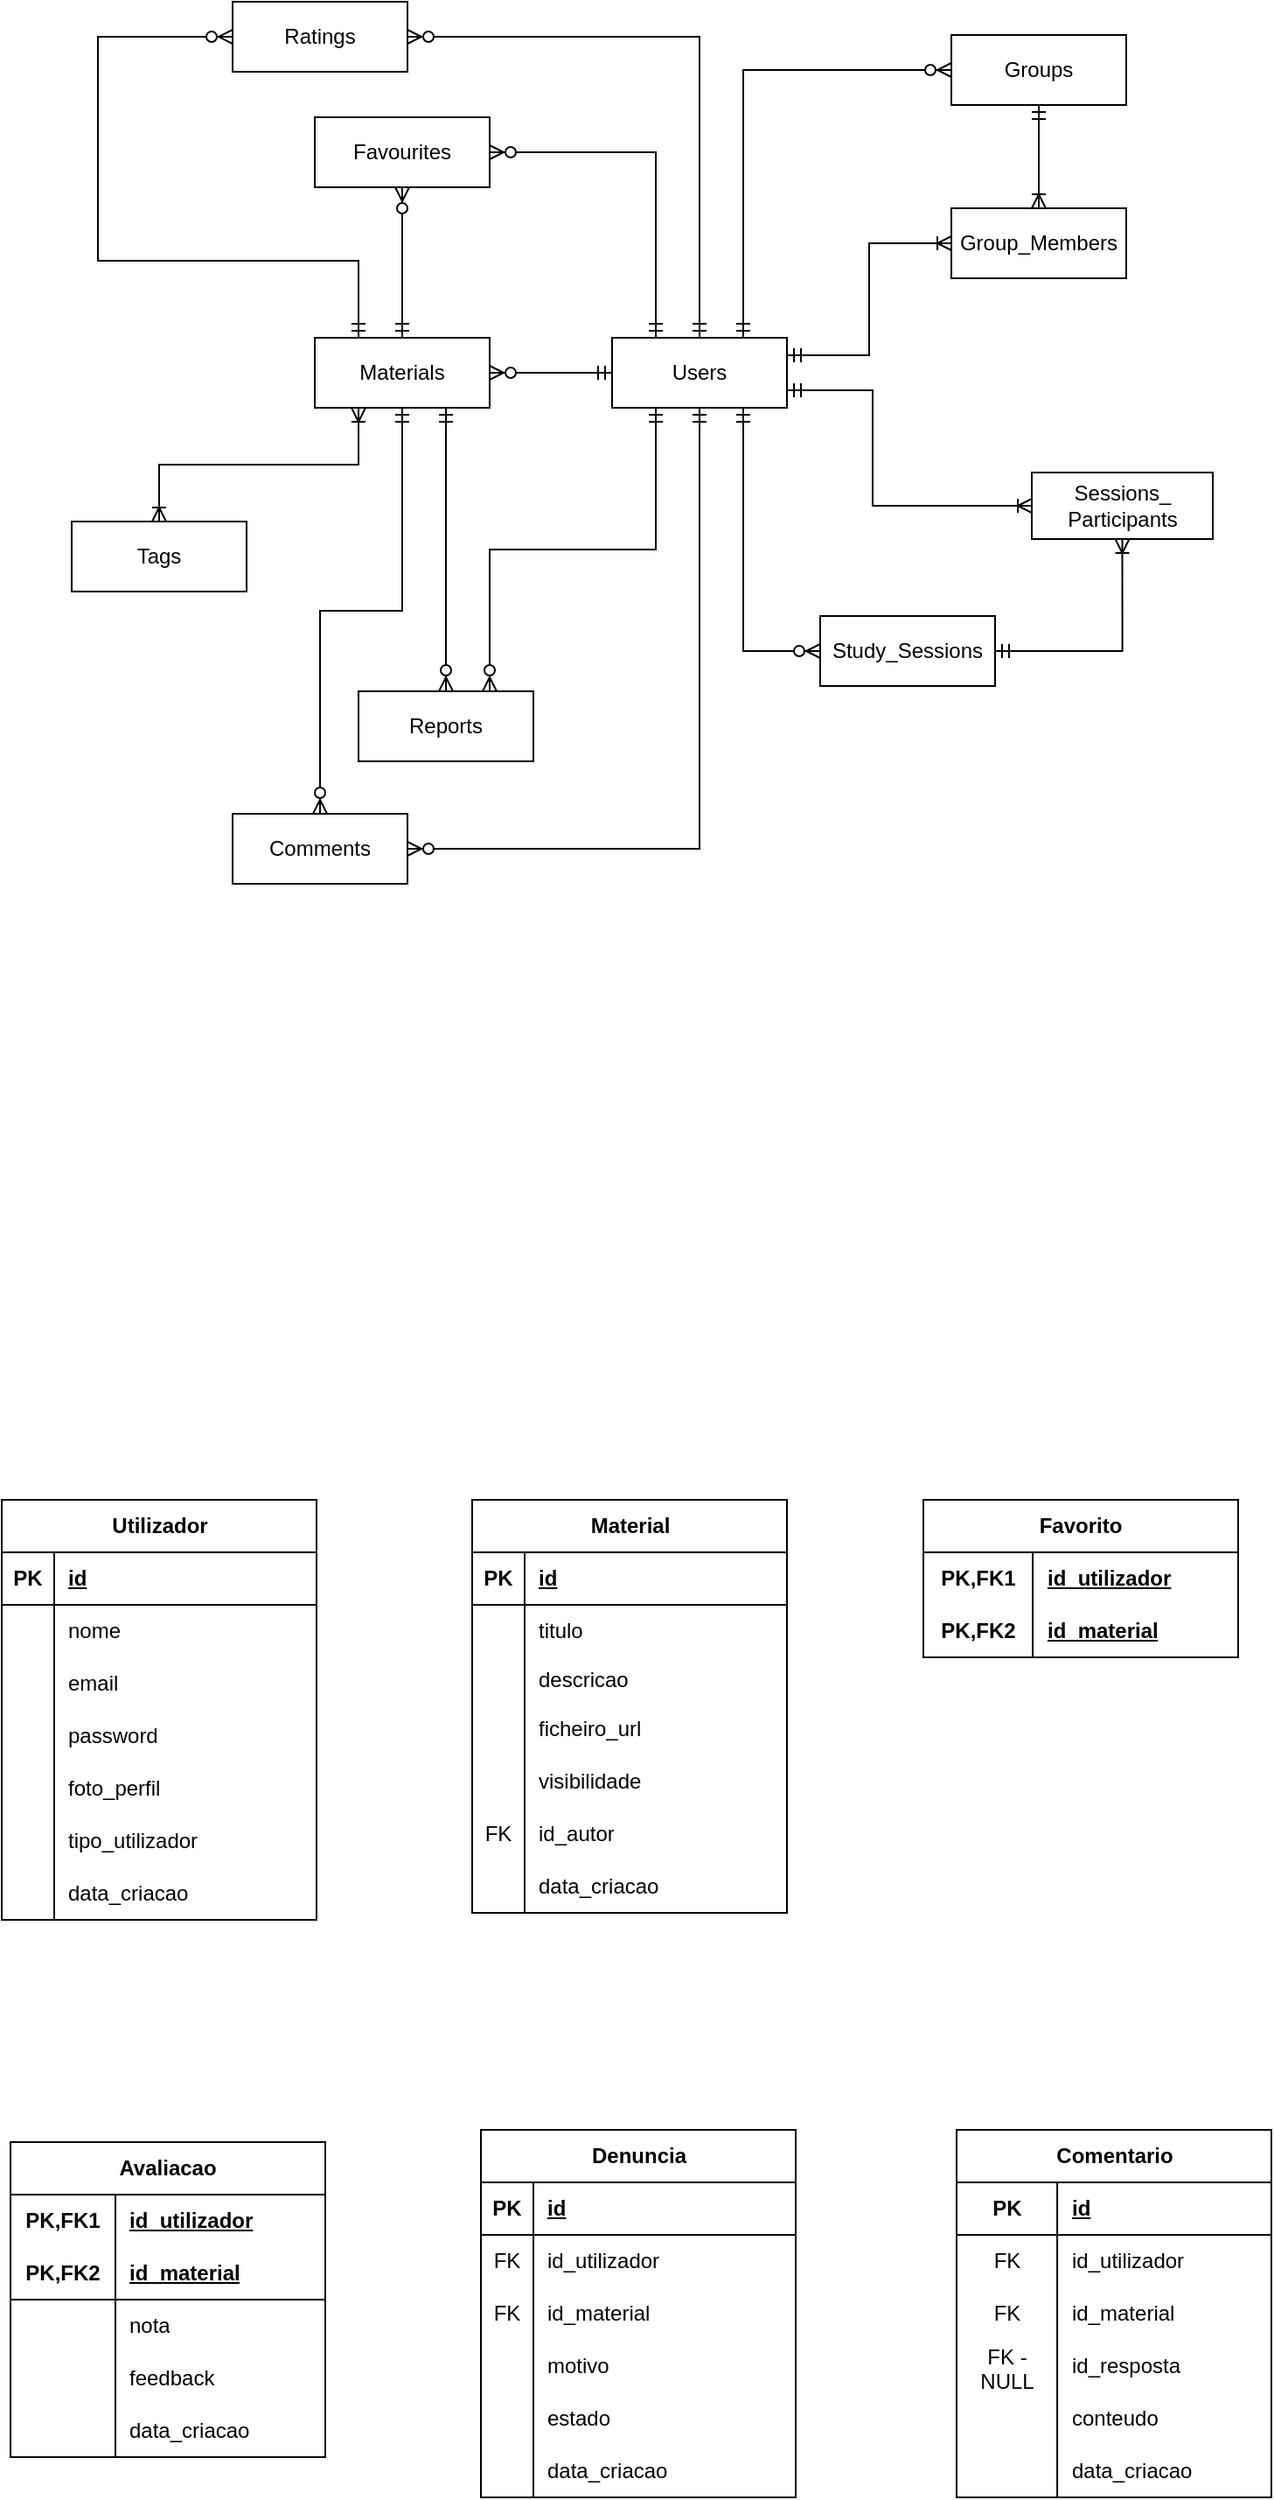 <mxfile version="22.1.2" type="device">
  <diagram name="Página-1" id="BXjKHU6i_NFkCIAxkXsa">
    <mxGraphModel dx="1288" dy="1812" grid="0" gridSize="10" guides="1" tooltips="1" connect="1" arrows="1" fold="1" page="1" pageScale="1" pageWidth="827" pageHeight="1169" math="0" shadow="0">
      <root>
        <mxCell id="0" />
        <mxCell id="1" parent="0" />
        <mxCell id="q8Lr4Dt9qT4vP38lxmHz-1" value="Utilizador" style="shape=table;startSize=30;container=1;collapsible=1;childLayout=tableLayout;fixedRows=1;rowLines=0;fontStyle=1;align=center;resizeLast=1;html=1;" vertex="1" parent="1">
          <mxGeometry x="39" y="71" width="180" height="240" as="geometry" />
        </mxCell>
        <mxCell id="q8Lr4Dt9qT4vP38lxmHz-2" value="" style="shape=tableRow;horizontal=0;startSize=0;swimlaneHead=0;swimlaneBody=0;fillColor=none;collapsible=0;dropTarget=0;points=[[0,0.5],[1,0.5]];portConstraint=eastwest;top=0;left=0;right=0;bottom=1;" vertex="1" parent="q8Lr4Dt9qT4vP38lxmHz-1">
          <mxGeometry y="30" width="180" height="30" as="geometry" />
        </mxCell>
        <mxCell id="q8Lr4Dt9qT4vP38lxmHz-3" value="PK" style="shape=partialRectangle;connectable=0;fillColor=none;top=0;left=0;bottom=0;right=0;fontStyle=1;overflow=hidden;whiteSpace=wrap;html=1;" vertex="1" parent="q8Lr4Dt9qT4vP38lxmHz-2">
          <mxGeometry width="30" height="30" as="geometry">
            <mxRectangle width="30" height="30" as="alternateBounds" />
          </mxGeometry>
        </mxCell>
        <mxCell id="q8Lr4Dt9qT4vP38lxmHz-4" value="id" style="shape=partialRectangle;connectable=0;fillColor=none;top=0;left=0;bottom=0;right=0;align=left;spacingLeft=6;fontStyle=5;overflow=hidden;whiteSpace=wrap;html=1;" vertex="1" parent="q8Lr4Dt9qT4vP38lxmHz-2">
          <mxGeometry x="30" width="150" height="30" as="geometry">
            <mxRectangle width="150" height="30" as="alternateBounds" />
          </mxGeometry>
        </mxCell>
        <mxCell id="q8Lr4Dt9qT4vP38lxmHz-5" value="" style="shape=tableRow;horizontal=0;startSize=0;swimlaneHead=0;swimlaneBody=0;fillColor=none;collapsible=0;dropTarget=0;points=[[0,0.5],[1,0.5]];portConstraint=eastwest;top=0;left=0;right=0;bottom=0;" vertex="1" parent="q8Lr4Dt9qT4vP38lxmHz-1">
          <mxGeometry y="60" width="180" height="30" as="geometry" />
        </mxCell>
        <mxCell id="q8Lr4Dt9qT4vP38lxmHz-6" value="" style="shape=partialRectangle;connectable=0;fillColor=none;top=0;left=0;bottom=0;right=0;editable=1;overflow=hidden;whiteSpace=wrap;html=1;" vertex="1" parent="q8Lr4Dt9qT4vP38lxmHz-5">
          <mxGeometry width="30" height="30" as="geometry">
            <mxRectangle width="30" height="30" as="alternateBounds" />
          </mxGeometry>
        </mxCell>
        <mxCell id="q8Lr4Dt9qT4vP38lxmHz-7" value="nome" style="shape=partialRectangle;connectable=0;fillColor=none;top=0;left=0;bottom=0;right=0;align=left;spacingLeft=6;overflow=hidden;whiteSpace=wrap;html=1;" vertex="1" parent="q8Lr4Dt9qT4vP38lxmHz-5">
          <mxGeometry x="30" width="150" height="30" as="geometry">
            <mxRectangle width="150" height="30" as="alternateBounds" />
          </mxGeometry>
        </mxCell>
        <mxCell id="q8Lr4Dt9qT4vP38lxmHz-8" value="" style="shape=tableRow;horizontal=0;startSize=0;swimlaneHead=0;swimlaneBody=0;fillColor=none;collapsible=0;dropTarget=0;points=[[0,0.5],[1,0.5]];portConstraint=eastwest;top=0;left=0;right=0;bottom=0;" vertex="1" parent="q8Lr4Dt9qT4vP38lxmHz-1">
          <mxGeometry y="90" width="180" height="30" as="geometry" />
        </mxCell>
        <mxCell id="q8Lr4Dt9qT4vP38lxmHz-9" value="" style="shape=partialRectangle;connectable=0;fillColor=none;top=0;left=0;bottom=0;right=0;editable=1;overflow=hidden;whiteSpace=wrap;html=1;" vertex="1" parent="q8Lr4Dt9qT4vP38lxmHz-8">
          <mxGeometry width="30" height="30" as="geometry">
            <mxRectangle width="30" height="30" as="alternateBounds" />
          </mxGeometry>
        </mxCell>
        <mxCell id="q8Lr4Dt9qT4vP38lxmHz-10" value="email" style="shape=partialRectangle;connectable=0;fillColor=none;top=0;left=0;bottom=0;right=0;align=left;spacingLeft=6;overflow=hidden;whiteSpace=wrap;html=1;" vertex="1" parent="q8Lr4Dt9qT4vP38lxmHz-8">
          <mxGeometry x="30" width="150" height="30" as="geometry">
            <mxRectangle width="150" height="30" as="alternateBounds" />
          </mxGeometry>
        </mxCell>
        <mxCell id="q8Lr4Dt9qT4vP38lxmHz-11" value="" style="shape=tableRow;horizontal=0;startSize=0;swimlaneHead=0;swimlaneBody=0;fillColor=none;collapsible=0;dropTarget=0;points=[[0,0.5],[1,0.5]];portConstraint=eastwest;top=0;left=0;right=0;bottom=0;" vertex="1" parent="q8Lr4Dt9qT4vP38lxmHz-1">
          <mxGeometry y="120" width="180" height="30" as="geometry" />
        </mxCell>
        <mxCell id="q8Lr4Dt9qT4vP38lxmHz-12" value="" style="shape=partialRectangle;connectable=0;fillColor=none;top=0;left=0;bottom=0;right=0;editable=1;overflow=hidden;whiteSpace=wrap;html=1;" vertex="1" parent="q8Lr4Dt9qT4vP38lxmHz-11">
          <mxGeometry width="30" height="30" as="geometry">
            <mxRectangle width="30" height="30" as="alternateBounds" />
          </mxGeometry>
        </mxCell>
        <mxCell id="q8Lr4Dt9qT4vP38lxmHz-13" value="password" style="shape=partialRectangle;connectable=0;fillColor=none;top=0;left=0;bottom=0;right=0;align=left;spacingLeft=6;overflow=hidden;whiteSpace=wrap;html=1;" vertex="1" parent="q8Lr4Dt9qT4vP38lxmHz-11">
          <mxGeometry x="30" width="150" height="30" as="geometry">
            <mxRectangle width="150" height="30" as="alternateBounds" />
          </mxGeometry>
        </mxCell>
        <mxCell id="q8Lr4Dt9qT4vP38lxmHz-14" value="" style="shape=tableRow;horizontal=0;startSize=0;swimlaneHead=0;swimlaneBody=0;fillColor=none;collapsible=0;dropTarget=0;points=[[0,0.5],[1,0.5]];portConstraint=eastwest;top=0;left=0;right=0;bottom=0;" vertex="1" parent="q8Lr4Dt9qT4vP38lxmHz-1">
          <mxGeometry y="150" width="180" height="30" as="geometry" />
        </mxCell>
        <mxCell id="q8Lr4Dt9qT4vP38lxmHz-15" value="" style="shape=partialRectangle;connectable=0;fillColor=none;top=0;left=0;bottom=0;right=0;editable=1;overflow=hidden;whiteSpace=wrap;html=1;" vertex="1" parent="q8Lr4Dt9qT4vP38lxmHz-14">
          <mxGeometry width="30" height="30" as="geometry">
            <mxRectangle width="30" height="30" as="alternateBounds" />
          </mxGeometry>
        </mxCell>
        <mxCell id="q8Lr4Dt9qT4vP38lxmHz-16" value="foto_perfil" style="shape=partialRectangle;connectable=0;fillColor=none;top=0;left=0;bottom=0;right=0;align=left;spacingLeft=6;overflow=hidden;whiteSpace=wrap;html=1;" vertex="1" parent="q8Lr4Dt9qT4vP38lxmHz-14">
          <mxGeometry x="30" width="150" height="30" as="geometry">
            <mxRectangle width="150" height="30" as="alternateBounds" />
          </mxGeometry>
        </mxCell>
        <mxCell id="q8Lr4Dt9qT4vP38lxmHz-17" value="" style="shape=tableRow;horizontal=0;startSize=0;swimlaneHead=0;swimlaneBody=0;fillColor=none;collapsible=0;dropTarget=0;points=[[0,0.5],[1,0.5]];portConstraint=eastwest;top=0;left=0;right=0;bottom=0;" vertex="1" parent="q8Lr4Dt9qT4vP38lxmHz-1">
          <mxGeometry y="180" width="180" height="30" as="geometry" />
        </mxCell>
        <mxCell id="q8Lr4Dt9qT4vP38lxmHz-18" value="" style="shape=partialRectangle;connectable=0;fillColor=none;top=0;left=0;bottom=0;right=0;editable=1;overflow=hidden;whiteSpace=wrap;html=1;" vertex="1" parent="q8Lr4Dt9qT4vP38lxmHz-17">
          <mxGeometry width="30" height="30" as="geometry">
            <mxRectangle width="30" height="30" as="alternateBounds" />
          </mxGeometry>
        </mxCell>
        <mxCell id="q8Lr4Dt9qT4vP38lxmHz-19" value="tipo_utilizador" style="shape=partialRectangle;connectable=0;fillColor=none;top=0;left=0;bottom=0;right=0;align=left;spacingLeft=6;overflow=hidden;whiteSpace=wrap;html=1;" vertex="1" parent="q8Lr4Dt9qT4vP38lxmHz-17">
          <mxGeometry x="30" width="150" height="30" as="geometry">
            <mxRectangle width="150" height="30" as="alternateBounds" />
          </mxGeometry>
        </mxCell>
        <mxCell id="q8Lr4Dt9qT4vP38lxmHz-20" value="" style="shape=tableRow;horizontal=0;startSize=0;swimlaneHead=0;swimlaneBody=0;fillColor=none;collapsible=0;dropTarget=0;points=[[0,0.5],[1,0.5]];portConstraint=eastwest;top=0;left=0;right=0;bottom=0;" vertex="1" parent="q8Lr4Dt9qT4vP38lxmHz-1">
          <mxGeometry y="210" width="180" height="30" as="geometry" />
        </mxCell>
        <mxCell id="q8Lr4Dt9qT4vP38lxmHz-21" value="" style="shape=partialRectangle;connectable=0;fillColor=none;top=0;left=0;bottom=0;right=0;editable=1;overflow=hidden;whiteSpace=wrap;html=1;" vertex="1" parent="q8Lr4Dt9qT4vP38lxmHz-20">
          <mxGeometry width="30" height="30" as="geometry">
            <mxRectangle width="30" height="30" as="alternateBounds" />
          </mxGeometry>
        </mxCell>
        <mxCell id="q8Lr4Dt9qT4vP38lxmHz-22" value="data_criacao" style="shape=partialRectangle;connectable=0;fillColor=none;top=0;left=0;bottom=0;right=0;align=left;spacingLeft=6;overflow=hidden;whiteSpace=wrap;html=1;" vertex="1" parent="q8Lr4Dt9qT4vP38lxmHz-20">
          <mxGeometry x="30" width="150" height="30" as="geometry">
            <mxRectangle width="150" height="30" as="alternateBounds" />
          </mxGeometry>
        </mxCell>
        <mxCell id="q8Lr4Dt9qT4vP38lxmHz-23" value="Material" style="shape=table;startSize=30;container=1;collapsible=1;childLayout=tableLayout;fixedRows=1;rowLines=0;fontStyle=1;align=center;resizeLast=1;html=1;" vertex="1" parent="1">
          <mxGeometry x="308" y="71" width="180" height="236" as="geometry" />
        </mxCell>
        <mxCell id="q8Lr4Dt9qT4vP38lxmHz-24" value="" style="shape=tableRow;horizontal=0;startSize=0;swimlaneHead=0;swimlaneBody=0;fillColor=none;collapsible=0;dropTarget=0;points=[[0,0.5],[1,0.5]];portConstraint=eastwest;top=0;left=0;right=0;bottom=1;" vertex="1" parent="q8Lr4Dt9qT4vP38lxmHz-23">
          <mxGeometry y="30" width="180" height="30" as="geometry" />
        </mxCell>
        <mxCell id="q8Lr4Dt9qT4vP38lxmHz-25" value="PK" style="shape=partialRectangle;connectable=0;fillColor=none;top=0;left=0;bottom=0;right=0;fontStyle=1;overflow=hidden;whiteSpace=wrap;html=1;" vertex="1" parent="q8Lr4Dt9qT4vP38lxmHz-24">
          <mxGeometry width="30" height="30" as="geometry">
            <mxRectangle width="30" height="30" as="alternateBounds" />
          </mxGeometry>
        </mxCell>
        <mxCell id="q8Lr4Dt9qT4vP38lxmHz-26" value="id" style="shape=partialRectangle;connectable=0;fillColor=none;top=0;left=0;bottom=0;right=0;align=left;spacingLeft=6;fontStyle=5;overflow=hidden;whiteSpace=wrap;html=1;" vertex="1" parent="q8Lr4Dt9qT4vP38lxmHz-24">
          <mxGeometry x="30" width="150" height="30" as="geometry">
            <mxRectangle width="150" height="30" as="alternateBounds" />
          </mxGeometry>
        </mxCell>
        <mxCell id="q8Lr4Dt9qT4vP38lxmHz-27" value="" style="shape=tableRow;horizontal=0;startSize=0;swimlaneHead=0;swimlaneBody=0;fillColor=none;collapsible=0;dropTarget=0;points=[[0,0.5],[1,0.5]];portConstraint=eastwest;top=0;left=0;right=0;bottom=0;" vertex="1" parent="q8Lr4Dt9qT4vP38lxmHz-23">
          <mxGeometry y="60" width="180" height="30" as="geometry" />
        </mxCell>
        <mxCell id="q8Lr4Dt9qT4vP38lxmHz-28" value="" style="shape=partialRectangle;connectable=0;fillColor=none;top=0;left=0;bottom=0;right=0;editable=1;overflow=hidden;whiteSpace=wrap;html=1;" vertex="1" parent="q8Lr4Dt9qT4vP38lxmHz-27">
          <mxGeometry width="30" height="30" as="geometry">
            <mxRectangle width="30" height="30" as="alternateBounds" />
          </mxGeometry>
        </mxCell>
        <mxCell id="q8Lr4Dt9qT4vP38lxmHz-29" value="titulo" style="shape=partialRectangle;connectable=0;fillColor=none;top=0;left=0;bottom=0;right=0;align=left;spacingLeft=6;overflow=hidden;whiteSpace=wrap;html=1;" vertex="1" parent="q8Lr4Dt9qT4vP38lxmHz-27">
          <mxGeometry x="30" width="150" height="30" as="geometry">
            <mxRectangle width="150" height="30" as="alternateBounds" />
          </mxGeometry>
        </mxCell>
        <mxCell id="q8Lr4Dt9qT4vP38lxmHz-30" value="" style="shape=tableRow;horizontal=0;startSize=0;swimlaneHead=0;swimlaneBody=0;fillColor=none;collapsible=0;dropTarget=0;points=[[0,0.5],[1,0.5]];portConstraint=eastwest;top=0;left=0;right=0;bottom=0;" vertex="1" parent="q8Lr4Dt9qT4vP38lxmHz-23">
          <mxGeometry y="90" width="180" height="26" as="geometry" />
        </mxCell>
        <mxCell id="q8Lr4Dt9qT4vP38lxmHz-31" value="" style="shape=partialRectangle;connectable=0;fillColor=none;top=0;left=0;bottom=0;right=0;editable=1;overflow=hidden;whiteSpace=wrap;html=1;" vertex="1" parent="q8Lr4Dt9qT4vP38lxmHz-30">
          <mxGeometry width="30" height="26" as="geometry">
            <mxRectangle width="30" height="26" as="alternateBounds" />
          </mxGeometry>
        </mxCell>
        <mxCell id="q8Lr4Dt9qT4vP38lxmHz-32" value="descricao" style="shape=partialRectangle;connectable=0;fillColor=none;top=0;left=0;bottom=0;right=0;align=left;spacingLeft=6;overflow=hidden;whiteSpace=wrap;html=1;" vertex="1" parent="q8Lr4Dt9qT4vP38lxmHz-30">
          <mxGeometry x="30" width="150" height="26" as="geometry">
            <mxRectangle width="150" height="26" as="alternateBounds" />
          </mxGeometry>
        </mxCell>
        <mxCell id="q8Lr4Dt9qT4vP38lxmHz-33" value="" style="shape=tableRow;horizontal=0;startSize=0;swimlaneHead=0;swimlaneBody=0;fillColor=none;collapsible=0;dropTarget=0;points=[[0,0.5],[1,0.5]];portConstraint=eastwest;top=0;left=0;right=0;bottom=0;" vertex="1" parent="q8Lr4Dt9qT4vP38lxmHz-23">
          <mxGeometry y="116" width="180" height="30" as="geometry" />
        </mxCell>
        <mxCell id="q8Lr4Dt9qT4vP38lxmHz-34" value="" style="shape=partialRectangle;connectable=0;fillColor=none;top=0;left=0;bottom=0;right=0;editable=1;overflow=hidden;whiteSpace=wrap;html=1;" vertex="1" parent="q8Lr4Dt9qT4vP38lxmHz-33">
          <mxGeometry width="30" height="30" as="geometry">
            <mxRectangle width="30" height="30" as="alternateBounds" />
          </mxGeometry>
        </mxCell>
        <mxCell id="q8Lr4Dt9qT4vP38lxmHz-35" value="ficheiro_url" style="shape=partialRectangle;connectable=0;fillColor=none;top=0;left=0;bottom=0;right=0;align=left;spacingLeft=6;overflow=hidden;whiteSpace=wrap;html=1;" vertex="1" parent="q8Lr4Dt9qT4vP38lxmHz-33">
          <mxGeometry x="30" width="150" height="30" as="geometry">
            <mxRectangle width="150" height="30" as="alternateBounds" />
          </mxGeometry>
        </mxCell>
        <mxCell id="q8Lr4Dt9qT4vP38lxmHz-36" value="" style="shape=tableRow;horizontal=0;startSize=0;swimlaneHead=0;swimlaneBody=0;fillColor=none;collapsible=0;dropTarget=0;points=[[0,0.5],[1,0.5]];portConstraint=eastwest;top=0;left=0;right=0;bottom=0;" vertex="1" parent="q8Lr4Dt9qT4vP38lxmHz-23">
          <mxGeometry y="146" width="180" height="30" as="geometry" />
        </mxCell>
        <mxCell id="q8Lr4Dt9qT4vP38lxmHz-37" value="" style="shape=partialRectangle;connectable=0;fillColor=none;top=0;left=0;bottom=0;right=0;editable=1;overflow=hidden;whiteSpace=wrap;html=1;" vertex="1" parent="q8Lr4Dt9qT4vP38lxmHz-36">
          <mxGeometry width="30" height="30" as="geometry">
            <mxRectangle width="30" height="30" as="alternateBounds" />
          </mxGeometry>
        </mxCell>
        <mxCell id="q8Lr4Dt9qT4vP38lxmHz-38" value="visibilidade" style="shape=partialRectangle;connectable=0;fillColor=none;top=0;left=0;bottom=0;right=0;align=left;spacingLeft=6;overflow=hidden;whiteSpace=wrap;html=1;" vertex="1" parent="q8Lr4Dt9qT4vP38lxmHz-36">
          <mxGeometry x="30" width="150" height="30" as="geometry">
            <mxRectangle width="150" height="30" as="alternateBounds" />
          </mxGeometry>
        </mxCell>
        <mxCell id="q8Lr4Dt9qT4vP38lxmHz-39" value="" style="shape=tableRow;horizontal=0;startSize=0;swimlaneHead=0;swimlaneBody=0;fillColor=none;collapsible=0;dropTarget=0;points=[[0,0.5],[1,0.5]];portConstraint=eastwest;top=0;left=0;right=0;bottom=0;" vertex="1" parent="q8Lr4Dt9qT4vP38lxmHz-23">
          <mxGeometry y="176" width="180" height="30" as="geometry" />
        </mxCell>
        <mxCell id="q8Lr4Dt9qT4vP38lxmHz-40" value="FK" style="shape=partialRectangle;connectable=0;fillColor=none;top=0;left=0;bottom=0;right=0;editable=1;overflow=hidden;whiteSpace=wrap;html=1;" vertex="1" parent="q8Lr4Dt9qT4vP38lxmHz-39">
          <mxGeometry width="30" height="30" as="geometry">
            <mxRectangle width="30" height="30" as="alternateBounds" />
          </mxGeometry>
        </mxCell>
        <mxCell id="q8Lr4Dt9qT4vP38lxmHz-41" value="id_autor" style="shape=partialRectangle;connectable=0;fillColor=none;top=0;left=0;bottom=0;right=0;align=left;spacingLeft=6;overflow=hidden;whiteSpace=wrap;html=1;" vertex="1" parent="q8Lr4Dt9qT4vP38lxmHz-39">
          <mxGeometry x="30" width="150" height="30" as="geometry">
            <mxRectangle width="150" height="30" as="alternateBounds" />
          </mxGeometry>
        </mxCell>
        <mxCell id="q8Lr4Dt9qT4vP38lxmHz-45" value="" style="shape=tableRow;horizontal=0;startSize=0;swimlaneHead=0;swimlaneBody=0;fillColor=none;collapsible=0;dropTarget=0;points=[[0,0.5],[1,0.5]];portConstraint=eastwest;top=0;left=0;right=0;bottom=0;" vertex="1" parent="q8Lr4Dt9qT4vP38lxmHz-23">
          <mxGeometry y="206" width="180" height="30" as="geometry" />
        </mxCell>
        <mxCell id="q8Lr4Dt9qT4vP38lxmHz-46" value="" style="shape=partialRectangle;connectable=0;fillColor=none;top=0;left=0;bottom=0;right=0;editable=1;overflow=hidden;whiteSpace=wrap;html=1;" vertex="1" parent="q8Lr4Dt9qT4vP38lxmHz-45">
          <mxGeometry width="30" height="30" as="geometry">
            <mxRectangle width="30" height="30" as="alternateBounds" />
          </mxGeometry>
        </mxCell>
        <mxCell id="q8Lr4Dt9qT4vP38lxmHz-47" value="data_criacao" style="shape=partialRectangle;connectable=0;fillColor=none;top=0;left=0;bottom=0;right=0;align=left;spacingLeft=6;overflow=hidden;whiteSpace=wrap;html=1;" vertex="1" parent="q8Lr4Dt9qT4vP38lxmHz-45">
          <mxGeometry x="30" width="150" height="30" as="geometry">
            <mxRectangle width="150" height="30" as="alternateBounds" />
          </mxGeometry>
        </mxCell>
        <mxCell id="q8Lr4Dt9qT4vP38lxmHz-73" value="Favorito" style="shape=table;startSize=30;container=1;collapsible=1;childLayout=tableLayout;fixedRows=1;rowLines=0;fontStyle=1;align=center;resizeLast=1;html=1;whiteSpace=wrap;" vertex="1" parent="1">
          <mxGeometry x="566" y="71" width="180" height="90" as="geometry" />
        </mxCell>
        <mxCell id="q8Lr4Dt9qT4vP38lxmHz-74" value="" style="shape=tableRow;horizontal=0;startSize=0;swimlaneHead=0;swimlaneBody=0;fillColor=none;collapsible=0;dropTarget=0;points=[[0,0.5],[1,0.5]];portConstraint=eastwest;top=0;left=0;right=0;bottom=0;html=1;" vertex="1" parent="q8Lr4Dt9qT4vP38lxmHz-73">
          <mxGeometry y="30" width="180" height="30" as="geometry" />
        </mxCell>
        <mxCell id="q8Lr4Dt9qT4vP38lxmHz-75" value="PK,FK1" style="shape=partialRectangle;connectable=0;fillColor=none;top=0;left=0;bottom=0;right=0;fontStyle=1;overflow=hidden;html=1;whiteSpace=wrap;" vertex="1" parent="q8Lr4Dt9qT4vP38lxmHz-74">
          <mxGeometry width="62.55" height="30" as="geometry">
            <mxRectangle width="62.55" height="30" as="alternateBounds" />
          </mxGeometry>
        </mxCell>
        <mxCell id="q8Lr4Dt9qT4vP38lxmHz-76" value="id_utilizador" style="shape=partialRectangle;connectable=0;fillColor=none;top=0;left=0;bottom=0;right=0;align=left;spacingLeft=6;fontStyle=5;overflow=hidden;html=1;whiteSpace=wrap;" vertex="1" parent="q8Lr4Dt9qT4vP38lxmHz-74">
          <mxGeometry x="62.55" width="117.45" height="30" as="geometry">
            <mxRectangle width="117.45" height="30" as="alternateBounds" />
          </mxGeometry>
        </mxCell>
        <mxCell id="q8Lr4Dt9qT4vP38lxmHz-77" value="" style="shape=tableRow;horizontal=0;startSize=0;swimlaneHead=0;swimlaneBody=0;fillColor=none;collapsible=0;dropTarget=0;points=[[0,0.5],[1,0.5]];portConstraint=eastwest;top=0;left=0;right=0;bottom=1;html=1;" vertex="1" parent="q8Lr4Dt9qT4vP38lxmHz-73">
          <mxGeometry y="60" width="180" height="30" as="geometry" />
        </mxCell>
        <mxCell id="q8Lr4Dt9qT4vP38lxmHz-78" value="PK,FK2" style="shape=partialRectangle;connectable=0;fillColor=none;top=0;left=0;bottom=0;right=0;fontStyle=1;overflow=hidden;html=1;whiteSpace=wrap;" vertex="1" parent="q8Lr4Dt9qT4vP38lxmHz-77">
          <mxGeometry width="62.55" height="30" as="geometry">
            <mxRectangle width="62.55" height="30" as="alternateBounds" />
          </mxGeometry>
        </mxCell>
        <mxCell id="q8Lr4Dt9qT4vP38lxmHz-79" value="id_material" style="shape=partialRectangle;connectable=0;fillColor=none;top=0;left=0;bottom=0;right=0;align=left;spacingLeft=6;fontStyle=5;overflow=hidden;html=1;whiteSpace=wrap;" vertex="1" parent="q8Lr4Dt9qT4vP38lxmHz-77">
          <mxGeometry x="62.55" width="117.45" height="30" as="geometry">
            <mxRectangle width="117.45" height="30" as="alternateBounds" />
          </mxGeometry>
        </mxCell>
        <mxCell id="q8Lr4Dt9qT4vP38lxmHz-108" value="Avaliacao" style="shape=table;startSize=30;container=1;collapsible=1;childLayout=tableLayout;fixedRows=1;rowLines=0;fontStyle=1;align=center;resizeLast=1;html=1;whiteSpace=wrap;" vertex="1" parent="1">
          <mxGeometry x="44" y="438" width="180" height="180" as="geometry" />
        </mxCell>
        <mxCell id="q8Lr4Dt9qT4vP38lxmHz-109" value="" style="shape=tableRow;horizontal=0;startSize=0;swimlaneHead=0;swimlaneBody=0;fillColor=none;collapsible=0;dropTarget=0;points=[[0,0.5],[1,0.5]];portConstraint=eastwest;top=0;left=0;right=0;bottom=0;html=1;" vertex="1" parent="q8Lr4Dt9qT4vP38lxmHz-108">
          <mxGeometry y="30" width="180" height="30" as="geometry" />
        </mxCell>
        <mxCell id="q8Lr4Dt9qT4vP38lxmHz-110" value="PK,FK1" style="shape=partialRectangle;connectable=0;fillColor=none;top=0;left=0;bottom=0;right=0;fontStyle=1;overflow=hidden;html=1;whiteSpace=wrap;" vertex="1" parent="q8Lr4Dt9qT4vP38lxmHz-109">
          <mxGeometry width="60" height="30" as="geometry">
            <mxRectangle width="60" height="30" as="alternateBounds" />
          </mxGeometry>
        </mxCell>
        <mxCell id="q8Lr4Dt9qT4vP38lxmHz-111" value="id_utilizador" style="shape=partialRectangle;connectable=0;fillColor=none;top=0;left=0;bottom=0;right=0;align=left;spacingLeft=6;fontStyle=5;overflow=hidden;html=1;whiteSpace=wrap;" vertex="1" parent="q8Lr4Dt9qT4vP38lxmHz-109">
          <mxGeometry x="60" width="120" height="30" as="geometry">
            <mxRectangle width="120" height="30" as="alternateBounds" />
          </mxGeometry>
        </mxCell>
        <mxCell id="q8Lr4Dt9qT4vP38lxmHz-112" value="" style="shape=tableRow;horizontal=0;startSize=0;swimlaneHead=0;swimlaneBody=0;fillColor=none;collapsible=0;dropTarget=0;points=[[0,0.5],[1,0.5]];portConstraint=eastwest;top=0;left=0;right=0;bottom=1;html=1;" vertex="1" parent="q8Lr4Dt9qT4vP38lxmHz-108">
          <mxGeometry y="60" width="180" height="30" as="geometry" />
        </mxCell>
        <mxCell id="q8Lr4Dt9qT4vP38lxmHz-113" value="PK,FK2" style="shape=partialRectangle;connectable=0;fillColor=none;top=0;left=0;bottom=0;right=0;fontStyle=1;overflow=hidden;html=1;whiteSpace=wrap;" vertex="1" parent="q8Lr4Dt9qT4vP38lxmHz-112">
          <mxGeometry width="60" height="30" as="geometry">
            <mxRectangle width="60" height="30" as="alternateBounds" />
          </mxGeometry>
        </mxCell>
        <mxCell id="q8Lr4Dt9qT4vP38lxmHz-114" value="id_material" style="shape=partialRectangle;connectable=0;fillColor=none;top=0;left=0;bottom=0;right=0;align=left;spacingLeft=6;fontStyle=5;overflow=hidden;html=1;whiteSpace=wrap;" vertex="1" parent="q8Lr4Dt9qT4vP38lxmHz-112">
          <mxGeometry x="60" width="120" height="30" as="geometry">
            <mxRectangle width="120" height="30" as="alternateBounds" />
          </mxGeometry>
        </mxCell>
        <mxCell id="q8Lr4Dt9qT4vP38lxmHz-115" value="" style="shape=tableRow;horizontal=0;startSize=0;swimlaneHead=0;swimlaneBody=0;fillColor=none;collapsible=0;dropTarget=0;points=[[0,0.5],[1,0.5]];portConstraint=eastwest;top=0;left=0;right=0;bottom=0;html=1;" vertex="1" parent="q8Lr4Dt9qT4vP38lxmHz-108">
          <mxGeometry y="90" width="180" height="30" as="geometry" />
        </mxCell>
        <mxCell id="q8Lr4Dt9qT4vP38lxmHz-116" value="" style="shape=partialRectangle;connectable=0;fillColor=none;top=0;left=0;bottom=0;right=0;editable=1;overflow=hidden;html=1;whiteSpace=wrap;" vertex="1" parent="q8Lr4Dt9qT4vP38lxmHz-115">
          <mxGeometry width="60" height="30" as="geometry">
            <mxRectangle width="60" height="30" as="alternateBounds" />
          </mxGeometry>
        </mxCell>
        <mxCell id="q8Lr4Dt9qT4vP38lxmHz-117" value="nota" style="shape=partialRectangle;connectable=0;fillColor=none;top=0;left=0;bottom=0;right=0;align=left;spacingLeft=6;overflow=hidden;html=1;whiteSpace=wrap;" vertex="1" parent="q8Lr4Dt9qT4vP38lxmHz-115">
          <mxGeometry x="60" width="120" height="30" as="geometry">
            <mxRectangle width="120" height="30" as="alternateBounds" />
          </mxGeometry>
        </mxCell>
        <mxCell id="q8Lr4Dt9qT4vP38lxmHz-118" value="" style="shape=tableRow;horizontal=0;startSize=0;swimlaneHead=0;swimlaneBody=0;fillColor=none;collapsible=0;dropTarget=0;points=[[0,0.5],[1,0.5]];portConstraint=eastwest;top=0;left=0;right=0;bottom=0;html=1;" vertex="1" parent="q8Lr4Dt9qT4vP38lxmHz-108">
          <mxGeometry y="120" width="180" height="30" as="geometry" />
        </mxCell>
        <mxCell id="q8Lr4Dt9qT4vP38lxmHz-119" value="" style="shape=partialRectangle;connectable=0;fillColor=none;top=0;left=0;bottom=0;right=0;editable=1;overflow=hidden;html=1;whiteSpace=wrap;" vertex="1" parent="q8Lr4Dt9qT4vP38lxmHz-118">
          <mxGeometry width="60" height="30" as="geometry">
            <mxRectangle width="60" height="30" as="alternateBounds" />
          </mxGeometry>
        </mxCell>
        <mxCell id="q8Lr4Dt9qT4vP38lxmHz-120" value="feedback" style="shape=partialRectangle;connectable=0;fillColor=none;top=0;left=0;bottom=0;right=0;align=left;spacingLeft=6;overflow=hidden;html=1;whiteSpace=wrap;" vertex="1" parent="q8Lr4Dt9qT4vP38lxmHz-118">
          <mxGeometry x="60" width="120" height="30" as="geometry">
            <mxRectangle width="120" height="30" as="alternateBounds" />
          </mxGeometry>
        </mxCell>
        <mxCell id="q8Lr4Dt9qT4vP38lxmHz-121" value="" style="shape=tableRow;horizontal=0;startSize=0;swimlaneHead=0;swimlaneBody=0;fillColor=none;collapsible=0;dropTarget=0;points=[[0,0.5],[1,0.5]];portConstraint=eastwest;top=0;left=0;right=0;bottom=0;html=1;" vertex="1" parent="q8Lr4Dt9qT4vP38lxmHz-108">
          <mxGeometry y="150" width="180" height="30" as="geometry" />
        </mxCell>
        <mxCell id="q8Lr4Dt9qT4vP38lxmHz-122" value="" style="shape=partialRectangle;connectable=0;fillColor=none;top=0;left=0;bottom=0;right=0;editable=1;overflow=hidden;html=1;whiteSpace=wrap;" vertex="1" parent="q8Lr4Dt9qT4vP38lxmHz-121">
          <mxGeometry width="60" height="30" as="geometry">
            <mxRectangle width="60" height="30" as="alternateBounds" />
          </mxGeometry>
        </mxCell>
        <mxCell id="q8Lr4Dt9qT4vP38lxmHz-123" value="data_criacao" style="shape=partialRectangle;connectable=0;fillColor=none;top=0;left=0;bottom=0;right=0;align=left;spacingLeft=6;overflow=hidden;html=1;whiteSpace=wrap;" vertex="1" parent="q8Lr4Dt9qT4vP38lxmHz-121">
          <mxGeometry x="60" width="120" height="30" as="geometry">
            <mxRectangle width="120" height="30" as="alternateBounds" />
          </mxGeometry>
        </mxCell>
        <mxCell id="q8Lr4Dt9qT4vP38lxmHz-143" value="Denuncia" style="shape=table;startSize=30;container=1;collapsible=1;childLayout=tableLayout;fixedRows=1;rowLines=0;fontStyle=1;align=center;resizeLast=1;html=1;" vertex="1" parent="1">
          <mxGeometry x="313" y="431" width="180" height="210" as="geometry" />
        </mxCell>
        <mxCell id="q8Lr4Dt9qT4vP38lxmHz-144" value="" style="shape=tableRow;horizontal=0;startSize=0;swimlaneHead=0;swimlaneBody=0;fillColor=none;collapsible=0;dropTarget=0;points=[[0,0.5],[1,0.5]];portConstraint=eastwest;top=0;left=0;right=0;bottom=1;" vertex="1" parent="q8Lr4Dt9qT4vP38lxmHz-143">
          <mxGeometry y="30" width="180" height="30" as="geometry" />
        </mxCell>
        <mxCell id="q8Lr4Dt9qT4vP38lxmHz-145" value="PK" style="shape=partialRectangle;connectable=0;fillColor=none;top=0;left=0;bottom=0;right=0;fontStyle=1;overflow=hidden;whiteSpace=wrap;html=1;" vertex="1" parent="q8Lr4Dt9qT4vP38lxmHz-144">
          <mxGeometry width="30" height="30" as="geometry">
            <mxRectangle width="30" height="30" as="alternateBounds" />
          </mxGeometry>
        </mxCell>
        <mxCell id="q8Lr4Dt9qT4vP38lxmHz-146" value="id" style="shape=partialRectangle;connectable=0;fillColor=none;top=0;left=0;bottom=0;right=0;align=left;spacingLeft=6;fontStyle=5;overflow=hidden;whiteSpace=wrap;html=1;" vertex="1" parent="q8Lr4Dt9qT4vP38lxmHz-144">
          <mxGeometry x="30" width="150" height="30" as="geometry">
            <mxRectangle width="150" height="30" as="alternateBounds" />
          </mxGeometry>
        </mxCell>
        <mxCell id="q8Lr4Dt9qT4vP38lxmHz-147" value="" style="shape=tableRow;horizontal=0;startSize=0;swimlaneHead=0;swimlaneBody=0;fillColor=none;collapsible=0;dropTarget=0;points=[[0,0.5],[1,0.5]];portConstraint=eastwest;top=0;left=0;right=0;bottom=0;" vertex="1" parent="q8Lr4Dt9qT4vP38lxmHz-143">
          <mxGeometry y="60" width="180" height="30" as="geometry" />
        </mxCell>
        <mxCell id="q8Lr4Dt9qT4vP38lxmHz-148" value="FK" style="shape=partialRectangle;connectable=0;fillColor=none;top=0;left=0;bottom=0;right=0;editable=1;overflow=hidden;whiteSpace=wrap;html=1;" vertex="1" parent="q8Lr4Dt9qT4vP38lxmHz-147">
          <mxGeometry width="30" height="30" as="geometry">
            <mxRectangle width="30" height="30" as="alternateBounds" />
          </mxGeometry>
        </mxCell>
        <mxCell id="q8Lr4Dt9qT4vP38lxmHz-149" value="id_utilizador" style="shape=partialRectangle;connectable=0;fillColor=none;top=0;left=0;bottom=0;right=0;align=left;spacingLeft=6;overflow=hidden;whiteSpace=wrap;html=1;" vertex="1" parent="q8Lr4Dt9qT4vP38lxmHz-147">
          <mxGeometry x="30" width="150" height="30" as="geometry">
            <mxRectangle width="150" height="30" as="alternateBounds" />
          </mxGeometry>
        </mxCell>
        <mxCell id="q8Lr4Dt9qT4vP38lxmHz-150" value="" style="shape=tableRow;horizontal=0;startSize=0;swimlaneHead=0;swimlaneBody=0;fillColor=none;collapsible=0;dropTarget=0;points=[[0,0.5],[1,0.5]];portConstraint=eastwest;top=0;left=0;right=0;bottom=0;" vertex="1" parent="q8Lr4Dt9qT4vP38lxmHz-143">
          <mxGeometry y="90" width="180" height="30" as="geometry" />
        </mxCell>
        <mxCell id="q8Lr4Dt9qT4vP38lxmHz-151" value="FK" style="shape=partialRectangle;connectable=0;fillColor=none;top=0;left=0;bottom=0;right=0;editable=1;overflow=hidden;whiteSpace=wrap;html=1;" vertex="1" parent="q8Lr4Dt9qT4vP38lxmHz-150">
          <mxGeometry width="30" height="30" as="geometry">
            <mxRectangle width="30" height="30" as="alternateBounds" />
          </mxGeometry>
        </mxCell>
        <mxCell id="q8Lr4Dt9qT4vP38lxmHz-152" value="id_material" style="shape=partialRectangle;connectable=0;fillColor=none;top=0;left=0;bottom=0;right=0;align=left;spacingLeft=6;overflow=hidden;whiteSpace=wrap;html=1;" vertex="1" parent="q8Lr4Dt9qT4vP38lxmHz-150">
          <mxGeometry x="30" width="150" height="30" as="geometry">
            <mxRectangle width="150" height="30" as="alternateBounds" />
          </mxGeometry>
        </mxCell>
        <mxCell id="q8Lr4Dt9qT4vP38lxmHz-153" value="" style="shape=tableRow;horizontal=0;startSize=0;swimlaneHead=0;swimlaneBody=0;fillColor=none;collapsible=0;dropTarget=0;points=[[0,0.5],[1,0.5]];portConstraint=eastwest;top=0;left=0;right=0;bottom=0;" vertex="1" parent="q8Lr4Dt9qT4vP38lxmHz-143">
          <mxGeometry y="120" width="180" height="30" as="geometry" />
        </mxCell>
        <mxCell id="q8Lr4Dt9qT4vP38lxmHz-154" value="" style="shape=partialRectangle;connectable=0;fillColor=none;top=0;left=0;bottom=0;right=0;editable=1;overflow=hidden;whiteSpace=wrap;html=1;" vertex="1" parent="q8Lr4Dt9qT4vP38lxmHz-153">
          <mxGeometry width="30" height="30" as="geometry">
            <mxRectangle width="30" height="30" as="alternateBounds" />
          </mxGeometry>
        </mxCell>
        <mxCell id="q8Lr4Dt9qT4vP38lxmHz-155" value="motivo" style="shape=partialRectangle;connectable=0;fillColor=none;top=0;left=0;bottom=0;right=0;align=left;spacingLeft=6;overflow=hidden;whiteSpace=wrap;html=1;" vertex="1" parent="q8Lr4Dt9qT4vP38lxmHz-153">
          <mxGeometry x="30" width="150" height="30" as="geometry">
            <mxRectangle width="150" height="30" as="alternateBounds" />
          </mxGeometry>
        </mxCell>
        <mxCell id="q8Lr4Dt9qT4vP38lxmHz-156" value="" style="shape=tableRow;horizontal=0;startSize=0;swimlaneHead=0;swimlaneBody=0;fillColor=none;collapsible=0;dropTarget=0;points=[[0,0.5],[1,0.5]];portConstraint=eastwest;top=0;left=0;right=0;bottom=0;" vertex="1" parent="q8Lr4Dt9qT4vP38lxmHz-143">
          <mxGeometry y="150" width="180" height="30" as="geometry" />
        </mxCell>
        <mxCell id="q8Lr4Dt9qT4vP38lxmHz-157" value="" style="shape=partialRectangle;connectable=0;fillColor=none;top=0;left=0;bottom=0;right=0;editable=1;overflow=hidden;whiteSpace=wrap;html=1;" vertex="1" parent="q8Lr4Dt9qT4vP38lxmHz-156">
          <mxGeometry width="30" height="30" as="geometry">
            <mxRectangle width="30" height="30" as="alternateBounds" />
          </mxGeometry>
        </mxCell>
        <mxCell id="q8Lr4Dt9qT4vP38lxmHz-158" value="estado" style="shape=partialRectangle;connectable=0;fillColor=none;top=0;left=0;bottom=0;right=0;align=left;spacingLeft=6;overflow=hidden;whiteSpace=wrap;html=1;" vertex="1" parent="q8Lr4Dt9qT4vP38lxmHz-156">
          <mxGeometry x="30" width="150" height="30" as="geometry">
            <mxRectangle width="150" height="30" as="alternateBounds" />
          </mxGeometry>
        </mxCell>
        <mxCell id="q8Lr4Dt9qT4vP38lxmHz-159" value="" style="shape=tableRow;horizontal=0;startSize=0;swimlaneHead=0;swimlaneBody=0;fillColor=none;collapsible=0;dropTarget=0;points=[[0,0.5],[1,0.5]];portConstraint=eastwest;top=0;left=0;right=0;bottom=0;" vertex="1" parent="q8Lr4Dt9qT4vP38lxmHz-143">
          <mxGeometry y="180" width="180" height="30" as="geometry" />
        </mxCell>
        <mxCell id="q8Lr4Dt9qT4vP38lxmHz-160" value="" style="shape=partialRectangle;connectable=0;fillColor=none;top=0;left=0;bottom=0;right=0;editable=1;overflow=hidden;whiteSpace=wrap;html=1;" vertex="1" parent="q8Lr4Dt9qT4vP38lxmHz-159">
          <mxGeometry width="30" height="30" as="geometry">
            <mxRectangle width="30" height="30" as="alternateBounds" />
          </mxGeometry>
        </mxCell>
        <mxCell id="q8Lr4Dt9qT4vP38lxmHz-161" value="data_criacao" style="shape=partialRectangle;connectable=0;fillColor=none;top=0;left=0;bottom=0;right=0;align=left;spacingLeft=6;overflow=hidden;whiteSpace=wrap;html=1;" vertex="1" parent="q8Lr4Dt9qT4vP38lxmHz-159">
          <mxGeometry x="30" width="150" height="30" as="geometry">
            <mxRectangle width="150" height="30" as="alternateBounds" />
          </mxGeometry>
        </mxCell>
        <mxCell id="q8Lr4Dt9qT4vP38lxmHz-165" value="Comentario" style="shape=table;startSize=30;container=1;collapsible=1;childLayout=tableLayout;fixedRows=1;rowLines=0;fontStyle=1;align=center;resizeLast=1;html=1;" vertex="1" parent="1">
          <mxGeometry x="585" y="431" width="180" height="210" as="geometry" />
        </mxCell>
        <mxCell id="q8Lr4Dt9qT4vP38lxmHz-166" value="" style="shape=tableRow;horizontal=0;startSize=0;swimlaneHead=0;swimlaneBody=0;fillColor=none;collapsible=0;dropTarget=0;points=[[0,0.5],[1,0.5]];portConstraint=eastwest;top=0;left=0;right=0;bottom=1;" vertex="1" parent="q8Lr4Dt9qT4vP38lxmHz-165">
          <mxGeometry y="30" width="180" height="30" as="geometry" />
        </mxCell>
        <mxCell id="q8Lr4Dt9qT4vP38lxmHz-167" value="PK" style="shape=partialRectangle;connectable=0;fillColor=none;top=0;left=0;bottom=0;right=0;fontStyle=1;overflow=hidden;whiteSpace=wrap;html=1;" vertex="1" parent="q8Lr4Dt9qT4vP38lxmHz-166">
          <mxGeometry width="57.55" height="30" as="geometry">
            <mxRectangle width="57.55" height="30" as="alternateBounds" />
          </mxGeometry>
        </mxCell>
        <mxCell id="q8Lr4Dt9qT4vP38lxmHz-168" value="id" style="shape=partialRectangle;connectable=0;fillColor=none;top=0;left=0;bottom=0;right=0;align=left;spacingLeft=6;fontStyle=5;overflow=hidden;whiteSpace=wrap;html=1;" vertex="1" parent="q8Lr4Dt9qT4vP38lxmHz-166">
          <mxGeometry x="57.55" width="122.45" height="30" as="geometry">
            <mxRectangle width="122.45" height="30" as="alternateBounds" />
          </mxGeometry>
        </mxCell>
        <mxCell id="q8Lr4Dt9qT4vP38lxmHz-169" value="" style="shape=tableRow;horizontal=0;startSize=0;swimlaneHead=0;swimlaneBody=0;fillColor=none;collapsible=0;dropTarget=0;points=[[0,0.5],[1,0.5]];portConstraint=eastwest;top=0;left=0;right=0;bottom=0;" vertex="1" parent="q8Lr4Dt9qT4vP38lxmHz-165">
          <mxGeometry y="60" width="180" height="30" as="geometry" />
        </mxCell>
        <mxCell id="q8Lr4Dt9qT4vP38lxmHz-170" value="FK" style="shape=partialRectangle;connectable=0;fillColor=none;top=0;left=0;bottom=0;right=0;editable=1;overflow=hidden;whiteSpace=wrap;html=1;" vertex="1" parent="q8Lr4Dt9qT4vP38lxmHz-169">
          <mxGeometry width="57.55" height="30" as="geometry">
            <mxRectangle width="57.55" height="30" as="alternateBounds" />
          </mxGeometry>
        </mxCell>
        <mxCell id="q8Lr4Dt9qT4vP38lxmHz-171" value="id_utilizador" style="shape=partialRectangle;connectable=0;fillColor=none;top=0;left=0;bottom=0;right=0;align=left;spacingLeft=6;overflow=hidden;whiteSpace=wrap;html=1;" vertex="1" parent="q8Lr4Dt9qT4vP38lxmHz-169">
          <mxGeometry x="57.55" width="122.45" height="30" as="geometry">
            <mxRectangle width="122.45" height="30" as="alternateBounds" />
          </mxGeometry>
        </mxCell>
        <mxCell id="q8Lr4Dt9qT4vP38lxmHz-172" value="" style="shape=tableRow;horizontal=0;startSize=0;swimlaneHead=0;swimlaneBody=0;fillColor=none;collapsible=0;dropTarget=0;points=[[0,0.5],[1,0.5]];portConstraint=eastwest;top=0;left=0;right=0;bottom=0;" vertex="1" parent="q8Lr4Dt9qT4vP38lxmHz-165">
          <mxGeometry y="90" width="180" height="30" as="geometry" />
        </mxCell>
        <mxCell id="q8Lr4Dt9qT4vP38lxmHz-173" value="FK" style="shape=partialRectangle;connectable=0;fillColor=none;top=0;left=0;bottom=0;right=0;editable=1;overflow=hidden;whiteSpace=wrap;html=1;" vertex="1" parent="q8Lr4Dt9qT4vP38lxmHz-172">
          <mxGeometry width="57.55" height="30" as="geometry">
            <mxRectangle width="57.55" height="30" as="alternateBounds" />
          </mxGeometry>
        </mxCell>
        <mxCell id="q8Lr4Dt9qT4vP38lxmHz-174" value="id_material" style="shape=partialRectangle;connectable=0;fillColor=none;top=0;left=0;bottom=0;right=0;align=left;spacingLeft=6;overflow=hidden;whiteSpace=wrap;html=1;" vertex="1" parent="q8Lr4Dt9qT4vP38lxmHz-172">
          <mxGeometry x="57.55" width="122.45" height="30" as="geometry">
            <mxRectangle width="122.45" height="30" as="alternateBounds" />
          </mxGeometry>
        </mxCell>
        <mxCell id="q8Lr4Dt9qT4vP38lxmHz-175" value="" style="shape=tableRow;horizontal=0;startSize=0;swimlaneHead=0;swimlaneBody=0;fillColor=none;collapsible=0;dropTarget=0;points=[[0,0.5],[1,0.5]];portConstraint=eastwest;top=0;left=0;right=0;bottom=0;" vertex="1" parent="q8Lr4Dt9qT4vP38lxmHz-165">
          <mxGeometry y="120" width="180" height="30" as="geometry" />
        </mxCell>
        <mxCell id="q8Lr4Dt9qT4vP38lxmHz-176" value="FK - NULL" style="shape=partialRectangle;connectable=0;fillColor=none;top=0;left=0;bottom=0;right=0;editable=1;overflow=hidden;whiteSpace=wrap;html=1;" vertex="1" parent="q8Lr4Dt9qT4vP38lxmHz-175">
          <mxGeometry width="57.55" height="30" as="geometry">
            <mxRectangle width="57.55" height="30" as="alternateBounds" />
          </mxGeometry>
        </mxCell>
        <mxCell id="q8Lr4Dt9qT4vP38lxmHz-177" value="id_resposta" style="shape=partialRectangle;connectable=0;fillColor=none;top=0;left=0;bottom=0;right=0;align=left;spacingLeft=6;overflow=hidden;whiteSpace=wrap;html=1;" vertex="1" parent="q8Lr4Dt9qT4vP38lxmHz-175">
          <mxGeometry x="57.55" width="122.45" height="30" as="geometry">
            <mxRectangle width="122.45" height="30" as="alternateBounds" />
          </mxGeometry>
        </mxCell>
        <mxCell id="q8Lr4Dt9qT4vP38lxmHz-178" value="" style="shape=tableRow;horizontal=0;startSize=0;swimlaneHead=0;swimlaneBody=0;fillColor=none;collapsible=0;dropTarget=0;points=[[0,0.5],[1,0.5]];portConstraint=eastwest;top=0;left=0;right=0;bottom=0;" vertex="1" parent="q8Lr4Dt9qT4vP38lxmHz-165">
          <mxGeometry y="150" width="180" height="30" as="geometry" />
        </mxCell>
        <mxCell id="q8Lr4Dt9qT4vP38lxmHz-179" value="" style="shape=partialRectangle;connectable=0;fillColor=none;top=0;left=0;bottom=0;right=0;editable=1;overflow=hidden;whiteSpace=wrap;html=1;" vertex="1" parent="q8Lr4Dt9qT4vP38lxmHz-178">
          <mxGeometry width="57.55" height="30" as="geometry">
            <mxRectangle width="57.55" height="30" as="alternateBounds" />
          </mxGeometry>
        </mxCell>
        <mxCell id="q8Lr4Dt9qT4vP38lxmHz-180" value="conteudo" style="shape=partialRectangle;connectable=0;fillColor=none;top=0;left=0;bottom=0;right=0;align=left;spacingLeft=6;overflow=hidden;whiteSpace=wrap;html=1;" vertex="1" parent="q8Lr4Dt9qT4vP38lxmHz-178">
          <mxGeometry x="57.55" width="122.45" height="30" as="geometry">
            <mxRectangle width="122.45" height="30" as="alternateBounds" />
          </mxGeometry>
        </mxCell>
        <mxCell id="q8Lr4Dt9qT4vP38lxmHz-181" value="" style="shape=tableRow;horizontal=0;startSize=0;swimlaneHead=0;swimlaneBody=0;fillColor=none;collapsible=0;dropTarget=0;points=[[0,0.5],[1,0.5]];portConstraint=eastwest;top=0;left=0;right=0;bottom=0;" vertex="1" parent="q8Lr4Dt9qT4vP38lxmHz-165">
          <mxGeometry y="180" width="180" height="30" as="geometry" />
        </mxCell>
        <mxCell id="q8Lr4Dt9qT4vP38lxmHz-182" value="" style="shape=partialRectangle;connectable=0;fillColor=none;top=0;left=0;bottom=0;right=0;editable=1;overflow=hidden;whiteSpace=wrap;html=1;" vertex="1" parent="q8Lr4Dt9qT4vP38lxmHz-181">
          <mxGeometry width="57.55" height="30" as="geometry">
            <mxRectangle width="57.55" height="30" as="alternateBounds" />
          </mxGeometry>
        </mxCell>
        <mxCell id="q8Lr4Dt9qT4vP38lxmHz-183" value="data_criacao" style="shape=partialRectangle;connectable=0;fillColor=none;top=0;left=0;bottom=0;right=0;align=left;spacingLeft=6;overflow=hidden;whiteSpace=wrap;html=1;" vertex="1" parent="q8Lr4Dt9qT4vP38lxmHz-181">
          <mxGeometry x="57.55" width="122.45" height="30" as="geometry">
            <mxRectangle width="122.45" height="30" as="alternateBounds" />
          </mxGeometry>
        </mxCell>
        <mxCell id="q8Lr4Dt9qT4vP38lxmHz-203" value="Users" style="whiteSpace=wrap;html=1;align=center;" vertex="1" parent="1">
          <mxGeometry x="388" y="-593" width="100" height="40" as="geometry" />
        </mxCell>
        <mxCell id="q8Lr4Dt9qT4vP38lxmHz-204" value="Materials" style="whiteSpace=wrap;html=1;align=center;" vertex="1" parent="1">
          <mxGeometry x="218" y="-593" width="100" height="40" as="geometry" />
        </mxCell>
        <mxCell id="q8Lr4Dt9qT4vP38lxmHz-205" value="Favourites" style="whiteSpace=wrap;html=1;align=center;" vertex="1" parent="1">
          <mxGeometry x="218" y="-719" width="100" height="40" as="geometry" />
        </mxCell>
        <mxCell id="q8Lr4Dt9qT4vP38lxmHz-206" value="Ratings" style="whiteSpace=wrap;html=1;align=center;" vertex="1" parent="1">
          <mxGeometry x="171" y="-785" width="100" height="40" as="geometry" />
        </mxCell>
        <mxCell id="q8Lr4Dt9qT4vP38lxmHz-207" value="Groups" style="whiteSpace=wrap;html=1;align=center;" vertex="1" parent="1">
          <mxGeometry x="582" y="-766" width="100" height="40" as="geometry" />
        </mxCell>
        <mxCell id="q8Lr4Dt9qT4vP38lxmHz-208" value="Reports" style="whiteSpace=wrap;html=1;align=center;" vertex="1" parent="1">
          <mxGeometry x="243" y="-391" width="100" height="40" as="geometry" />
        </mxCell>
        <mxCell id="q8Lr4Dt9qT4vP38lxmHz-209" value="Comments" style="whiteSpace=wrap;html=1;align=center;" vertex="1" parent="1">
          <mxGeometry x="171" y="-321" width="100" height="40" as="geometry" />
        </mxCell>
        <mxCell id="q8Lr4Dt9qT4vP38lxmHz-210" value="Tags" style="whiteSpace=wrap;html=1;align=center;" vertex="1" parent="1">
          <mxGeometry x="79" y="-488" width="100" height="40" as="geometry" />
        </mxCell>
        <mxCell id="q8Lr4Dt9qT4vP38lxmHz-211" value="Study_Sessions" style="whiteSpace=wrap;html=1;align=center;" vertex="1" parent="1">
          <mxGeometry x="507" y="-434" width="100" height="40" as="geometry" />
        </mxCell>
        <mxCell id="q8Lr4Dt9qT4vP38lxmHz-212" value="Sessions_&lt;br&gt;Participants" style="whiteSpace=wrap;html=1;align=center;" vertex="1" parent="1">
          <mxGeometry x="628" y="-516" width="103.5" height="38" as="geometry" />
        </mxCell>
        <mxCell id="q8Lr4Dt9qT4vP38lxmHz-213" value="" style="edgeStyle=entityRelationEdgeStyle;fontSize=12;html=1;endArrow=ERzeroToMany;startArrow=ERmandOne;rounded=0;entryX=1;entryY=0.5;entryDx=0;entryDy=0;exitX=0;exitY=0.5;exitDx=0;exitDy=0;" edge="1" parent="1" source="q8Lr4Dt9qT4vP38lxmHz-203" target="q8Lr4Dt9qT4vP38lxmHz-204">
          <mxGeometry width="100" height="100" relative="1" as="geometry">
            <mxPoint x="290" y="-525" as="sourcePoint" />
            <mxPoint x="390" y="-625" as="targetPoint" />
          </mxGeometry>
        </mxCell>
        <mxCell id="q8Lr4Dt9qT4vP38lxmHz-214" value="" style="edgeStyle=orthogonalEdgeStyle;fontSize=12;html=1;endArrow=ERzeroToMany;startArrow=ERmandOne;rounded=0;entryX=0.5;entryY=0;entryDx=0;entryDy=0;exitX=0.5;exitY=1;exitDx=0;exitDy=0;" edge="1" parent="1" source="q8Lr4Dt9qT4vP38lxmHz-204" target="q8Lr4Dt9qT4vP38lxmHz-209">
          <mxGeometry width="100" height="100" relative="1" as="geometry">
            <mxPoint x="412" y="-662" as="sourcePoint" />
            <mxPoint x="284" y="-502" as="targetPoint" />
          </mxGeometry>
        </mxCell>
        <mxCell id="q8Lr4Dt9qT4vP38lxmHz-216" value="" style="fontSize=12;html=1;endArrow=ERoneToMany;startArrow=ERoneToMany;rounded=0;entryX=0.25;entryY=1;entryDx=0;entryDy=0;exitX=0.5;exitY=0;exitDx=0;exitDy=0;edgeStyle=elbowEdgeStyle;elbow=vertical;" edge="1" parent="1" source="q8Lr4Dt9qT4vP38lxmHz-210" target="q8Lr4Dt9qT4vP38lxmHz-204">
          <mxGeometry width="100" height="100" relative="1" as="geometry">
            <mxPoint x="118" y="-469" as="sourcePoint" />
            <mxPoint x="218" y="-569" as="targetPoint" />
          </mxGeometry>
        </mxCell>
        <mxCell id="q8Lr4Dt9qT4vP38lxmHz-217" value="" style="edgeStyle=orthogonalEdgeStyle;fontSize=12;html=1;endArrow=ERzeroToMany;startArrow=ERmandOne;rounded=0;entryX=0.5;entryY=0;entryDx=0;entryDy=0;exitX=0.75;exitY=1;exitDx=0;exitDy=0;" edge="1" parent="1" source="q8Lr4Dt9qT4vP38lxmHz-204" target="q8Lr4Dt9qT4vP38lxmHz-208">
          <mxGeometry width="100" height="100" relative="1" as="geometry">
            <mxPoint x="278" y="-543" as="sourcePoint" />
            <mxPoint x="208" y="-436" as="targetPoint" />
          </mxGeometry>
        </mxCell>
        <mxCell id="q8Lr4Dt9qT4vP38lxmHz-219" value="Group_Members" style="whiteSpace=wrap;html=1;align=center;" vertex="1" parent="1">
          <mxGeometry x="582" y="-667" width="100" height="40" as="geometry" />
        </mxCell>
        <mxCell id="q8Lr4Dt9qT4vP38lxmHz-220" value="" style="edgeStyle=orthogonalEdgeStyle;fontSize=12;html=1;endArrow=ERzeroToMany;startArrow=ERmandOne;rounded=0;entryX=0;entryY=0.5;entryDx=0;entryDy=0;exitX=0.25;exitY=0;exitDx=0;exitDy=0;" edge="1" parent="1" source="q8Lr4Dt9qT4vP38lxmHz-204" target="q8Lr4Dt9qT4vP38lxmHz-206">
          <mxGeometry width="100" height="100" relative="1" as="geometry">
            <mxPoint x="278" y="-543" as="sourcePoint" />
            <mxPoint x="224" y="-362" as="targetPoint" />
            <Array as="points">
              <mxPoint x="243" y="-637" />
              <mxPoint x="94" y="-637" />
              <mxPoint x="94" y="-765" />
            </Array>
          </mxGeometry>
        </mxCell>
        <mxCell id="q8Lr4Dt9qT4vP38lxmHz-221" value="" style="fontSize=12;html=1;endArrow=ERzeroToMany;startArrow=ERmandOne;rounded=0;entryX=1;entryY=0.5;entryDx=0;entryDy=0;exitX=0.25;exitY=0;exitDx=0;exitDy=0;edgeStyle=orthogonalEdgeStyle;" edge="1" parent="1" source="q8Lr4Dt9qT4vP38lxmHz-203" target="q8Lr4Dt9qT4vP38lxmHz-205">
          <mxGeometry width="100" height="100" relative="1" as="geometry">
            <mxPoint x="412" y="-662" as="sourcePoint" />
            <mxPoint x="328" y="-563" as="targetPoint" />
          </mxGeometry>
        </mxCell>
        <mxCell id="q8Lr4Dt9qT4vP38lxmHz-222" value="" style="fontSize=12;html=1;endArrow=ERzeroToMany;startArrow=ERmandOne;rounded=0;entryX=0.5;entryY=1;entryDx=0;entryDy=0;exitX=0.5;exitY=0;exitDx=0;exitDy=0;" edge="1" parent="1" source="q8Lr4Dt9qT4vP38lxmHz-204" target="q8Lr4Dt9qT4vP38lxmHz-205">
          <mxGeometry width="100" height="100" relative="1" as="geometry">
            <mxPoint x="458" y="-642" as="sourcePoint" />
            <mxPoint x="457" y="-505" as="targetPoint" />
          </mxGeometry>
        </mxCell>
        <mxCell id="q8Lr4Dt9qT4vP38lxmHz-224" value="" style="edgeStyle=orthogonalEdgeStyle;fontSize=12;html=1;endArrow=ERzeroToMany;startArrow=ERmandOne;rounded=0;entryX=0.75;entryY=0;entryDx=0;entryDy=0;exitX=0.25;exitY=1;exitDx=0;exitDy=0;" edge="1" parent="1" source="q8Lr4Dt9qT4vP38lxmHz-203" target="q8Lr4Dt9qT4vP38lxmHz-208">
          <mxGeometry width="100" height="100" relative="1" as="geometry">
            <mxPoint x="303" y="-543" as="sourcePoint" />
            <mxPoint x="405" y="-365" as="targetPoint" />
          </mxGeometry>
        </mxCell>
        <mxCell id="q8Lr4Dt9qT4vP38lxmHz-225" value="" style="edgeStyle=orthogonalEdgeStyle;fontSize=12;html=1;endArrow=ERzeroToMany;startArrow=ERmandOne;rounded=0;entryX=1;entryY=0.5;entryDx=0;entryDy=0;exitX=0.5;exitY=1;exitDx=0;exitDy=0;" edge="1" parent="1" source="q8Lr4Dt9qT4vP38lxmHz-203" target="q8Lr4Dt9qT4vP38lxmHz-209">
          <mxGeometry width="100" height="100" relative="1" as="geometry">
            <mxPoint x="448" y="-543" as="sourcePoint" />
            <mxPoint x="430" y="-365" as="targetPoint" />
          </mxGeometry>
        </mxCell>
        <mxCell id="q8Lr4Dt9qT4vP38lxmHz-227" value="" style="fontSize=12;html=1;endArrow=ERzeroToMany;startArrow=ERmandOne;rounded=0;entryX=1;entryY=0.5;entryDx=0;entryDy=0;exitX=0.5;exitY=0;exitDx=0;exitDy=0;edgeStyle=orthogonalEdgeStyle;" edge="1" parent="1" source="q8Lr4Dt9qT4vP38lxmHz-203" target="q8Lr4Dt9qT4vP38lxmHz-206">
          <mxGeometry width="100" height="100" relative="1" as="geometry">
            <mxPoint x="423" y="-583" as="sourcePoint" />
            <mxPoint x="328" y="-689" as="targetPoint" />
          </mxGeometry>
        </mxCell>
        <mxCell id="q8Lr4Dt9qT4vP38lxmHz-228" value="" style="fontSize=12;html=1;endArrow=ERoneToMany;startArrow=ERmandOne;rounded=0;exitX=0.5;exitY=1;exitDx=0;exitDy=0;entryX=0.5;entryY=0;entryDx=0;entryDy=0;" edge="1" parent="1" source="q8Lr4Dt9qT4vP38lxmHz-207" target="q8Lr4Dt9qT4vP38lxmHz-219">
          <mxGeometry width="100" height="100" relative="1" as="geometry">
            <mxPoint x="561" y="-591" as="sourcePoint" />
            <mxPoint x="661" y="-691" as="targetPoint" />
          </mxGeometry>
        </mxCell>
        <mxCell id="q8Lr4Dt9qT4vP38lxmHz-229" value="" style="fontSize=12;html=1;endArrow=ERoneToMany;startArrow=ERmandOne;rounded=0;exitX=1;exitY=0.25;exitDx=0;exitDy=0;entryX=0;entryY=0.5;entryDx=0;entryDy=0;edgeStyle=orthogonalEdgeStyle;" edge="1" parent="1" source="q8Lr4Dt9qT4vP38lxmHz-203" target="q8Lr4Dt9qT4vP38lxmHz-219">
          <mxGeometry width="100" height="100" relative="1" as="geometry">
            <mxPoint x="642" y="-716" as="sourcePoint" />
            <mxPoint x="642" y="-657" as="targetPoint" />
          </mxGeometry>
        </mxCell>
        <mxCell id="q8Lr4Dt9qT4vP38lxmHz-230" value="" style="edgeStyle=orthogonalEdgeStyle;fontSize=12;html=1;endArrow=ERzeroToMany;startArrow=ERmandOne;rounded=0;entryX=0;entryY=0.5;entryDx=0;entryDy=0;exitX=0.75;exitY=1;exitDx=0;exitDy=0;" edge="1" parent="1" source="q8Lr4Dt9qT4vP38lxmHz-203" target="q8Lr4Dt9qT4vP38lxmHz-211">
          <mxGeometry width="100" height="100" relative="1" as="geometry">
            <mxPoint x="448" y="-543" as="sourcePoint" />
            <mxPoint x="281" y="-291" as="targetPoint" />
          </mxGeometry>
        </mxCell>
        <mxCell id="q8Lr4Dt9qT4vP38lxmHz-233" value="" style="edgeStyle=orthogonalEdgeStyle;fontSize=12;html=1;endArrow=ERzeroToMany;startArrow=ERmandOne;rounded=0;entryX=0;entryY=0.5;entryDx=0;entryDy=0;exitX=0.75;exitY=0;exitDx=0;exitDy=0;" edge="1" parent="1" source="q8Lr4Dt9qT4vP38lxmHz-203" target="q8Lr4Dt9qT4vP38lxmHz-207">
          <mxGeometry width="100" height="100" relative="1" as="geometry">
            <mxPoint x="461" y="-613" as="sourcePoint" />
            <mxPoint x="561" y="-713" as="targetPoint" />
          </mxGeometry>
        </mxCell>
        <mxCell id="q8Lr4Dt9qT4vP38lxmHz-234" value="" style="fontSize=12;html=1;endArrow=ERoneToMany;startArrow=ERmandOne;rounded=0;exitX=1;exitY=0.5;exitDx=0;exitDy=0;entryX=0.5;entryY=1;entryDx=0;entryDy=0;edgeStyle=orthogonalEdgeStyle;" edge="1" parent="1" source="q8Lr4Dt9qT4vP38lxmHz-211" target="q8Lr4Dt9qT4vP38lxmHz-212">
          <mxGeometry width="100" height="100" relative="1" as="geometry">
            <mxPoint x="655.55" y="-443.5" as="sourcePoint" />
            <mxPoint x="655.55" y="-384.5" as="targetPoint" />
          </mxGeometry>
        </mxCell>
        <mxCell id="q8Lr4Dt9qT4vP38lxmHz-235" value="" style="fontSize=12;html=1;endArrow=ERoneToMany;startArrow=ERmandOne;rounded=0;exitX=1;exitY=0.75;exitDx=0;exitDy=0;entryX=0;entryY=0.5;entryDx=0;entryDy=0;edgeStyle=orthogonalEdgeStyle;" edge="1" parent="1" source="q8Lr4Dt9qT4vP38lxmHz-203" target="q8Lr4Dt9qT4vP38lxmHz-212">
          <mxGeometry width="100" height="100" relative="1" as="geometry">
            <mxPoint x="498" y="-573" as="sourcePoint" />
            <mxPoint x="592" y="-637" as="targetPoint" />
            <Array as="points">
              <mxPoint x="537" y="-563" />
              <mxPoint x="537" y="-497" />
            </Array>
          </mxGeometry>
        </mxCell>
      </root>
    </mxGraphModel>
  </diagram>
</mxfile>
